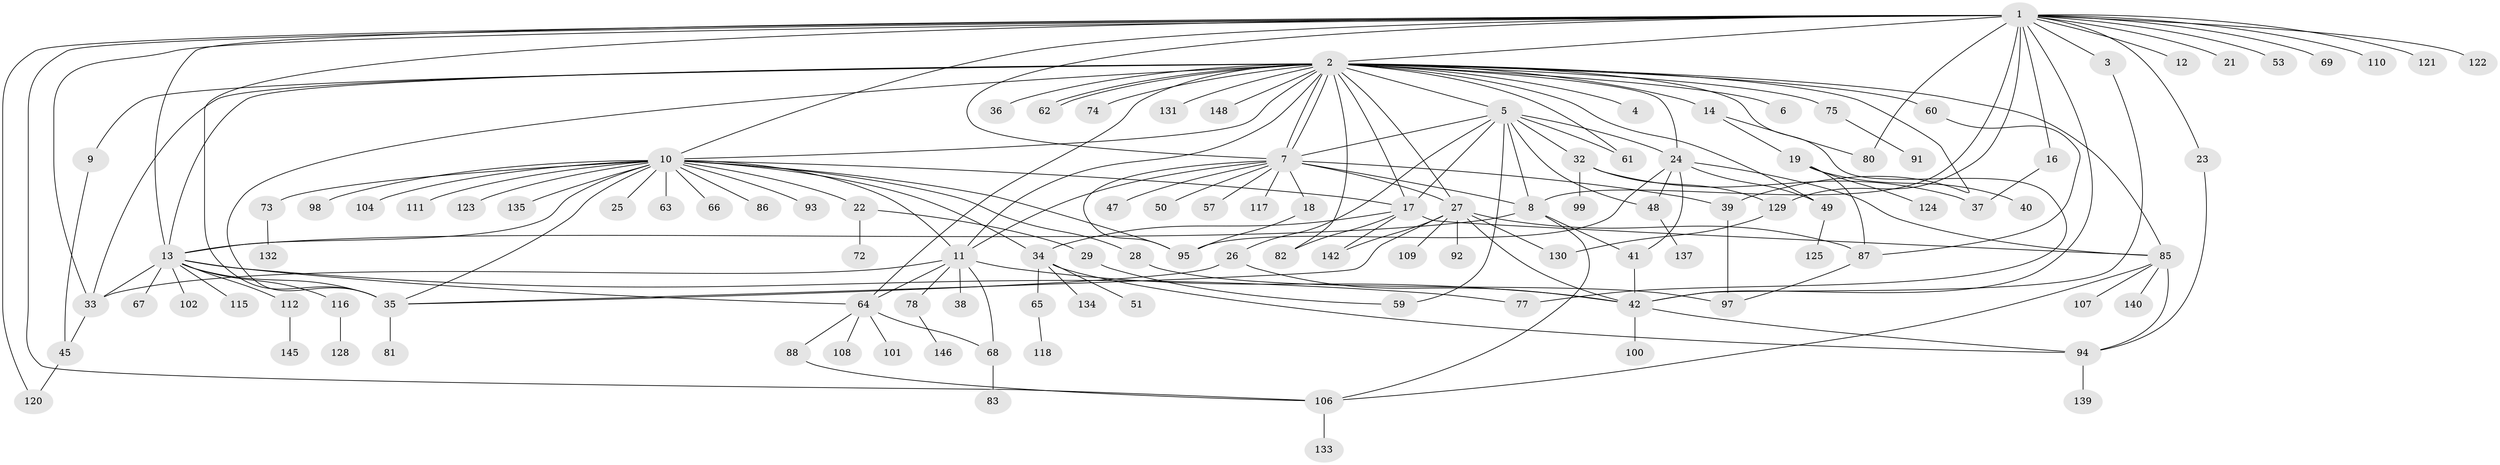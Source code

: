 // original degree distribution, {23: 0.006756756756756757, 30: 0.006756756756756757, 2: 0.22297297297297297, 1: 0.4527027027027027, 10: 0.02027027027027027, 13: 0.006756756756756757, 3: 0.11486486486486487, 12: 0.013513513513513514, 5: 0.02702702702702703, 7: 0.013513513513513514, 4: 0.060810810810810814, 6: 0.02702702702702703, 8: 0.02702702702702703}
// Generated by graph-tools (version 1.1) at 2025/41/03/06/25 10:41:51]
// undirected, 115 vertices, 177 edges
graph export_dot {
graph [start="1"]
  node [color=gray90,style=filled];
  1 [super="+15"];
  2 [super="+55"];
  3;
  4;
  5 [super="+127"];
  6;
  7 [super="+30"];
  8 [super="+56"];
  9;
  10 [super="+20"];
  11 [super="+43"];
  12;
  13 [super="+31"];
  14 [super="+143"];
  16;
  17 [super="+76"];
  18;
  19 [super="+54"];
  21;
  22;
  23 [super="+58"];
  24 [super="+44"];
  25;
  26;
  27 [super="+46"];
  28 [super="+114"];
  29;
  32;
  33 [super="+113"];
  34 [super="+79"];
  35 [super="+71"];
  36;
  37 [super="+52"];
  38;
  39 [super="+103"];
  40;
  41 [super="+89"];
  42 [super="+84"];
  45;
  47;
  48 [super="+70"];
  49;
  50;
  51;
  53;
  57;
  59;
  60;
  61;
  62;
  63;
  64 [super="+147"];
  65;
  66;
  67;
  68 [super="+105"];
  69;
  72;
  73;
  74;
  75;
  77;
  78;
  80;
  81 [super="+144"];
  82 [super="+126"];
  83;
  85 [super="+138"];
  86;
  87 [super="+90"];
  88;
  91;
  92;
  93;
  94;
  95 [super="+96"];
  97 [super="+136"];
  98;
  99;
  100;
  101;
  102;
  104;
  106 [super="+119"];
  107;
  108;
  109;
  110;
  111;
  112;
  115;
  116;
  117;
  118;
  120;
  121;
  122;
  123;
  124;
  125;
  128;
  129;
  130;
  131;
  132;
  133;
  134;
  135;
  137;
  139;
  140 [super="+141"];
  142;
  145;
  146;
  148;
  1 -- 2;
  1 -- 3;
  1 -- 7;
  1 -- 8 [weight=2];
  1 -- 12;
  1 -- 13;
  1 -- 16;
  1 -- 23;
  1 -- 53;
  1 -- 69;
  1 -- 80;
  1 -- 110;
  1 -- 120;
  1 -- 121;
  1 -- 122;
  1 -- 129;
  1 -- 42;
  1 -- 21;
  1 -- 33;
  1 -- 106;
  1 -- 10;
  1 -- 35;
  2 -- 4;
  2 -- 5;
  2 -- 6;
  2 -- 7;
  2 -- 7;
  2 -- 9;
  2 -- 10;
  2 -- 11;
  2 -- 14 [weight=2];
  2 -- 17;
  2 -- 27;
  2 -- 33;
  2 -- 36;
  2 -- 49;
  2 -- 60;
  2 -- 61;
  2 -- 62;
  2 -- 62;
  2 -- 64;
  2 -- 74;
  2 -- 75;
  2 -- 82;
  2 -- 85;
  2 -- 131;
  2 -- 148;
  2 -- 13 [weight=2];
  2 -- 77;
  2 -- 39;
  2 -- 24;
  2 -- 35 [weight=2];
  3 -- 42;
  5 -- 7;
  5 -- 17;
  5 -- 24;
  5 -- 26;
  5 -- 32;
  5 -- 48;
  5 -- 59;
  5 -- 61;
  5 -- 8;
  7 -- 11;
  7 -- 18;
  7 -- 39;
  7 -- 50;
  7 -- 57;
  7 -- 117;
  7 -- 47;
  7 -- 27;
  7 -- 95;
  7 -- 8;
  8 -- 41;
  8 -- 106;
  8 -- 13;
  9 -- 45;
  10 -- 11;
  10 -- 13;
  10 -- 17;
  10 -- 25;
  10 -- 34;
  10 -- 35;
  10 -- 98;
  10 -- 104;
  10 -- 111;
  10 -- 135;
  10 -- 66;
  10 -- 73;
  10 -- 63;
  10 -- 22;
  10 -- 86;
  10 -- 123;
  10 -- 28;
  10 -- 93;
  10 -- 95;
  11 -- 33;
  11 -- 38;
  11 -- 42;
  11 -- 64;
  11 -- 68;
  11 -- 78;
  13 -- 67;
  13 -- 102;
  13 -- 112;
  13 -- 116;
  13 -- 64;
  13 -- 115;
  13 -- 35;
  13 -- 77;
  13 -- 33;
  14 -- 19;
  14 -- 80;
  16 -- 37;
  17 -- 85;
  17 -- 142;
  17 -- 34;
  17 -- 82;
  18 -- 95;
  19 -- 40;
  19 -- 87;
  19 -- 124;
  22 -- 29;
  22 -- 72;
  23 -- 94;
  24 -- 49;
  24 -- 85;
  24 -- 41;
  24 -- 95;
  24 -- 48;
  26 -- 35;
  26 -- 42;
  27 -- 142;
  27 -- 130;
  27 -- 42;
  27 -- 109;
  27 -- 87;
  27 -- 92;
  27 -- 35;
  28 -- 97;
  29 -- 59;
  32 -- 37;
  32 -- 99;
  32 -- 129;
  33 -- 45;
  34 -- 51;
  34 -- 65;
  34 -- 94;
  34 -- 134;
  35 -- 81;
  39 -- 97;
  41 -- 42;
  42 -- 94;
  42 -- 100;
  45 -- 120;
  48 -- 137;
  49 -- 125;
  60 -- 87;
  64 -- 88;
  64 -- 101;
  64 -- 108;
  64 -- 68;
  65 -- 118;
  68 -- 83;
  73 -- 132;
  75 -- 91;
  78 -- 146;
  85 -- 94;
  85 -- 106;
  85 -- 107;
  85 -- 140;
  87 -- 97;
  88 -- 106;
  94 -- 139;
  106 -- 133;
  112 -- 145;
  116 -- 128;
  129 -- 130;
}
